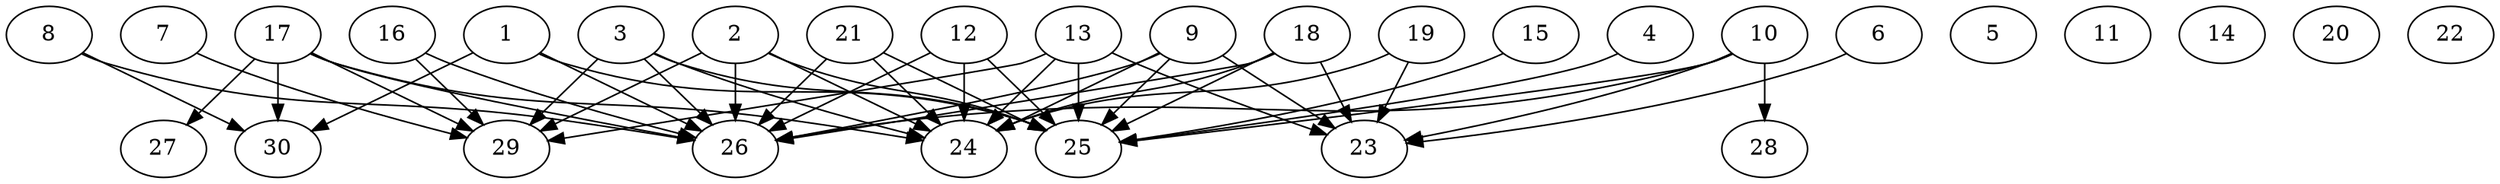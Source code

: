 // DAG automatically generated by daggen at Thu Oct  3 14:04:17 2019
// ./daggen --dot -n 30 --ccr 0.5 --fat 0.9 --regular 0.9 --density 0.5 --mindata 5242880 --maxdata 52428800 
digraph G {
  1 [size="51767296", alpha="0.16", expect_size="25883648"] 
  1 -> 25 [size ="25883648"]
  1 -> 26 [size ="25883648"]
  1 -> 30 [size ="25883648"]
  2 [size="25323520", alpha="0.02", expect_size="12661760"] 
  2 -> 24 [size ="12661760"]
  2 -> 25 [size ="12661760"]
  2 -> 26 [size ="12661760"]
  2 -> 29 [size ="12661760"]
  3 [size="96010240", alpha="0.12", expect_size="48005120"] 
  3 -> 24 [size ="48005120"]
  3 -> 25 [size ="48005120"]
  3 -> 26 [size ="48005120"]
  3 -> 29 [size ="48005120"]
  4 [size="81991680", alpha="0.17", expect_size="40995840"] 
  4 -> 25 [size ="40995840"]
  5 [size="69507072", alpha="0.12", expect_size="34753536"] 
  6 [size="50460672", alpha="0.09", expect_size="25230336"] 
  6 -> 23 [size ="25230336"]
  7 [size="81041408", alpha="0.11", expect_size="40520704"] 
  7 -> 29 [size ="40520704"]
  8 [size="60284928", alpha="0.00", expect_size="30142464"] 
  8 -> 26 [size ="30142464"]
  8 -> 30 [size ="30142464"]
  9 [size="84713472", alpha="0.05", expect_size="42356736"] 
  9 -> 23 [size ="42356736"]
  9 -> 24 [size ="42356736"]
  9 -> 25 [size ="42356736"]
  9 -> 26 [size ="42356736"]
  10 [size="31641600", alpha="0.02", expect_size="15820800"] 
  10 -> 23 [size ="15820800"]
  10 -> 25 [size ="15820800"]
  10 -> 26 [size ="15820800"]
  10 -> 28 [size ="15820800"]
  11 [size="34416640", alpha="0.13", expect_size="17208320"] 
  12 [size="13645824", alpha="0.07", expect_size="6822912"] 
  12 -> 24 [size ="6822912"]
  12 -> 25 [size ="6822912"]
  12 -> 26 [size ="6822912"]
  13 [size="24496128", alpha="0.13", expect_size="12248064"] 
  13 -> 23 [size ="12248064"]
  13 -> 24 [size ="12248064"]
  13 -> 25 [size ="12248064"]
  13 -> 29 [size ="12248064"]
  14 [size="79509504", alpha="0.14", expect_size="39754752"] 
  15 [size="67295232", alpha="0.20", expect_size="33647616"] 
  15 -> 25 [size ="33647616"]
  16 [size="27985920", alpha="0.11", expect_size="13992960"] 
  16 -> 26 [size ="13992960"]
  16 -> 29 [size ="13992960"]
  17 [size="69136384", alpha="0.14", expect_size="34568192"] 
  17 -> 24 [size ="34568192"]
  17 -> 26 [size ="34568192"]
  17 -> 27 [size ="34568192"]
  17 -> 29 [size ="34568192"]
  17 -> 30 [size ="34568192"]
  18 [size="27906048", alpha="0.11", expect_size="13953024"] 
  18 -> 23 [size ="13953024"]
  18 -> 24 [size ="13953024"]
  18 -> 25 [size ="13953024"]
  18 -> 26 [size ="13953024"]
  19 [size="29992960", alpha="0.00", expect_size="14996480"] 
  19 -> 23 [size ="14996480"]
  19 -> 24 [size ="14996480"]
  20 [size="54112256", alpha="0.18", expect_size="27056128"] 
  21 [size="64135168", alpha="0.04", expect_size="32067584"] 
  21 -> 24 [size ="32067584"]
  21 -> 25 [size ="32067584"]
  21 -> 26 [size ="32067584"]
  22 [size="31160320", alpha="0.14", expect_size="15580160"] 
  23 [size="64763904", alpha="0.02", expect_size="32381952"] 
  24 [size="30816256", alpha="0.04", expect_size="15408128"] 
  25 [size="97601536", alpha="0.20", expect_size="48800768"] 
  26 [size="95543296", alpha="0.04", expect_size="47771648"] 
  27 [size="53493760", alpha="0.03", expect_size="26746880"] 
  28 [size="23134208", alpha="0.12", expect_size="11567104"] 
  29 [size="74907648", alpha="0.17", expect_size="37453824"] 
  30 [size="74960896", alpha="0.07", expect_size="37480448"] 
}

